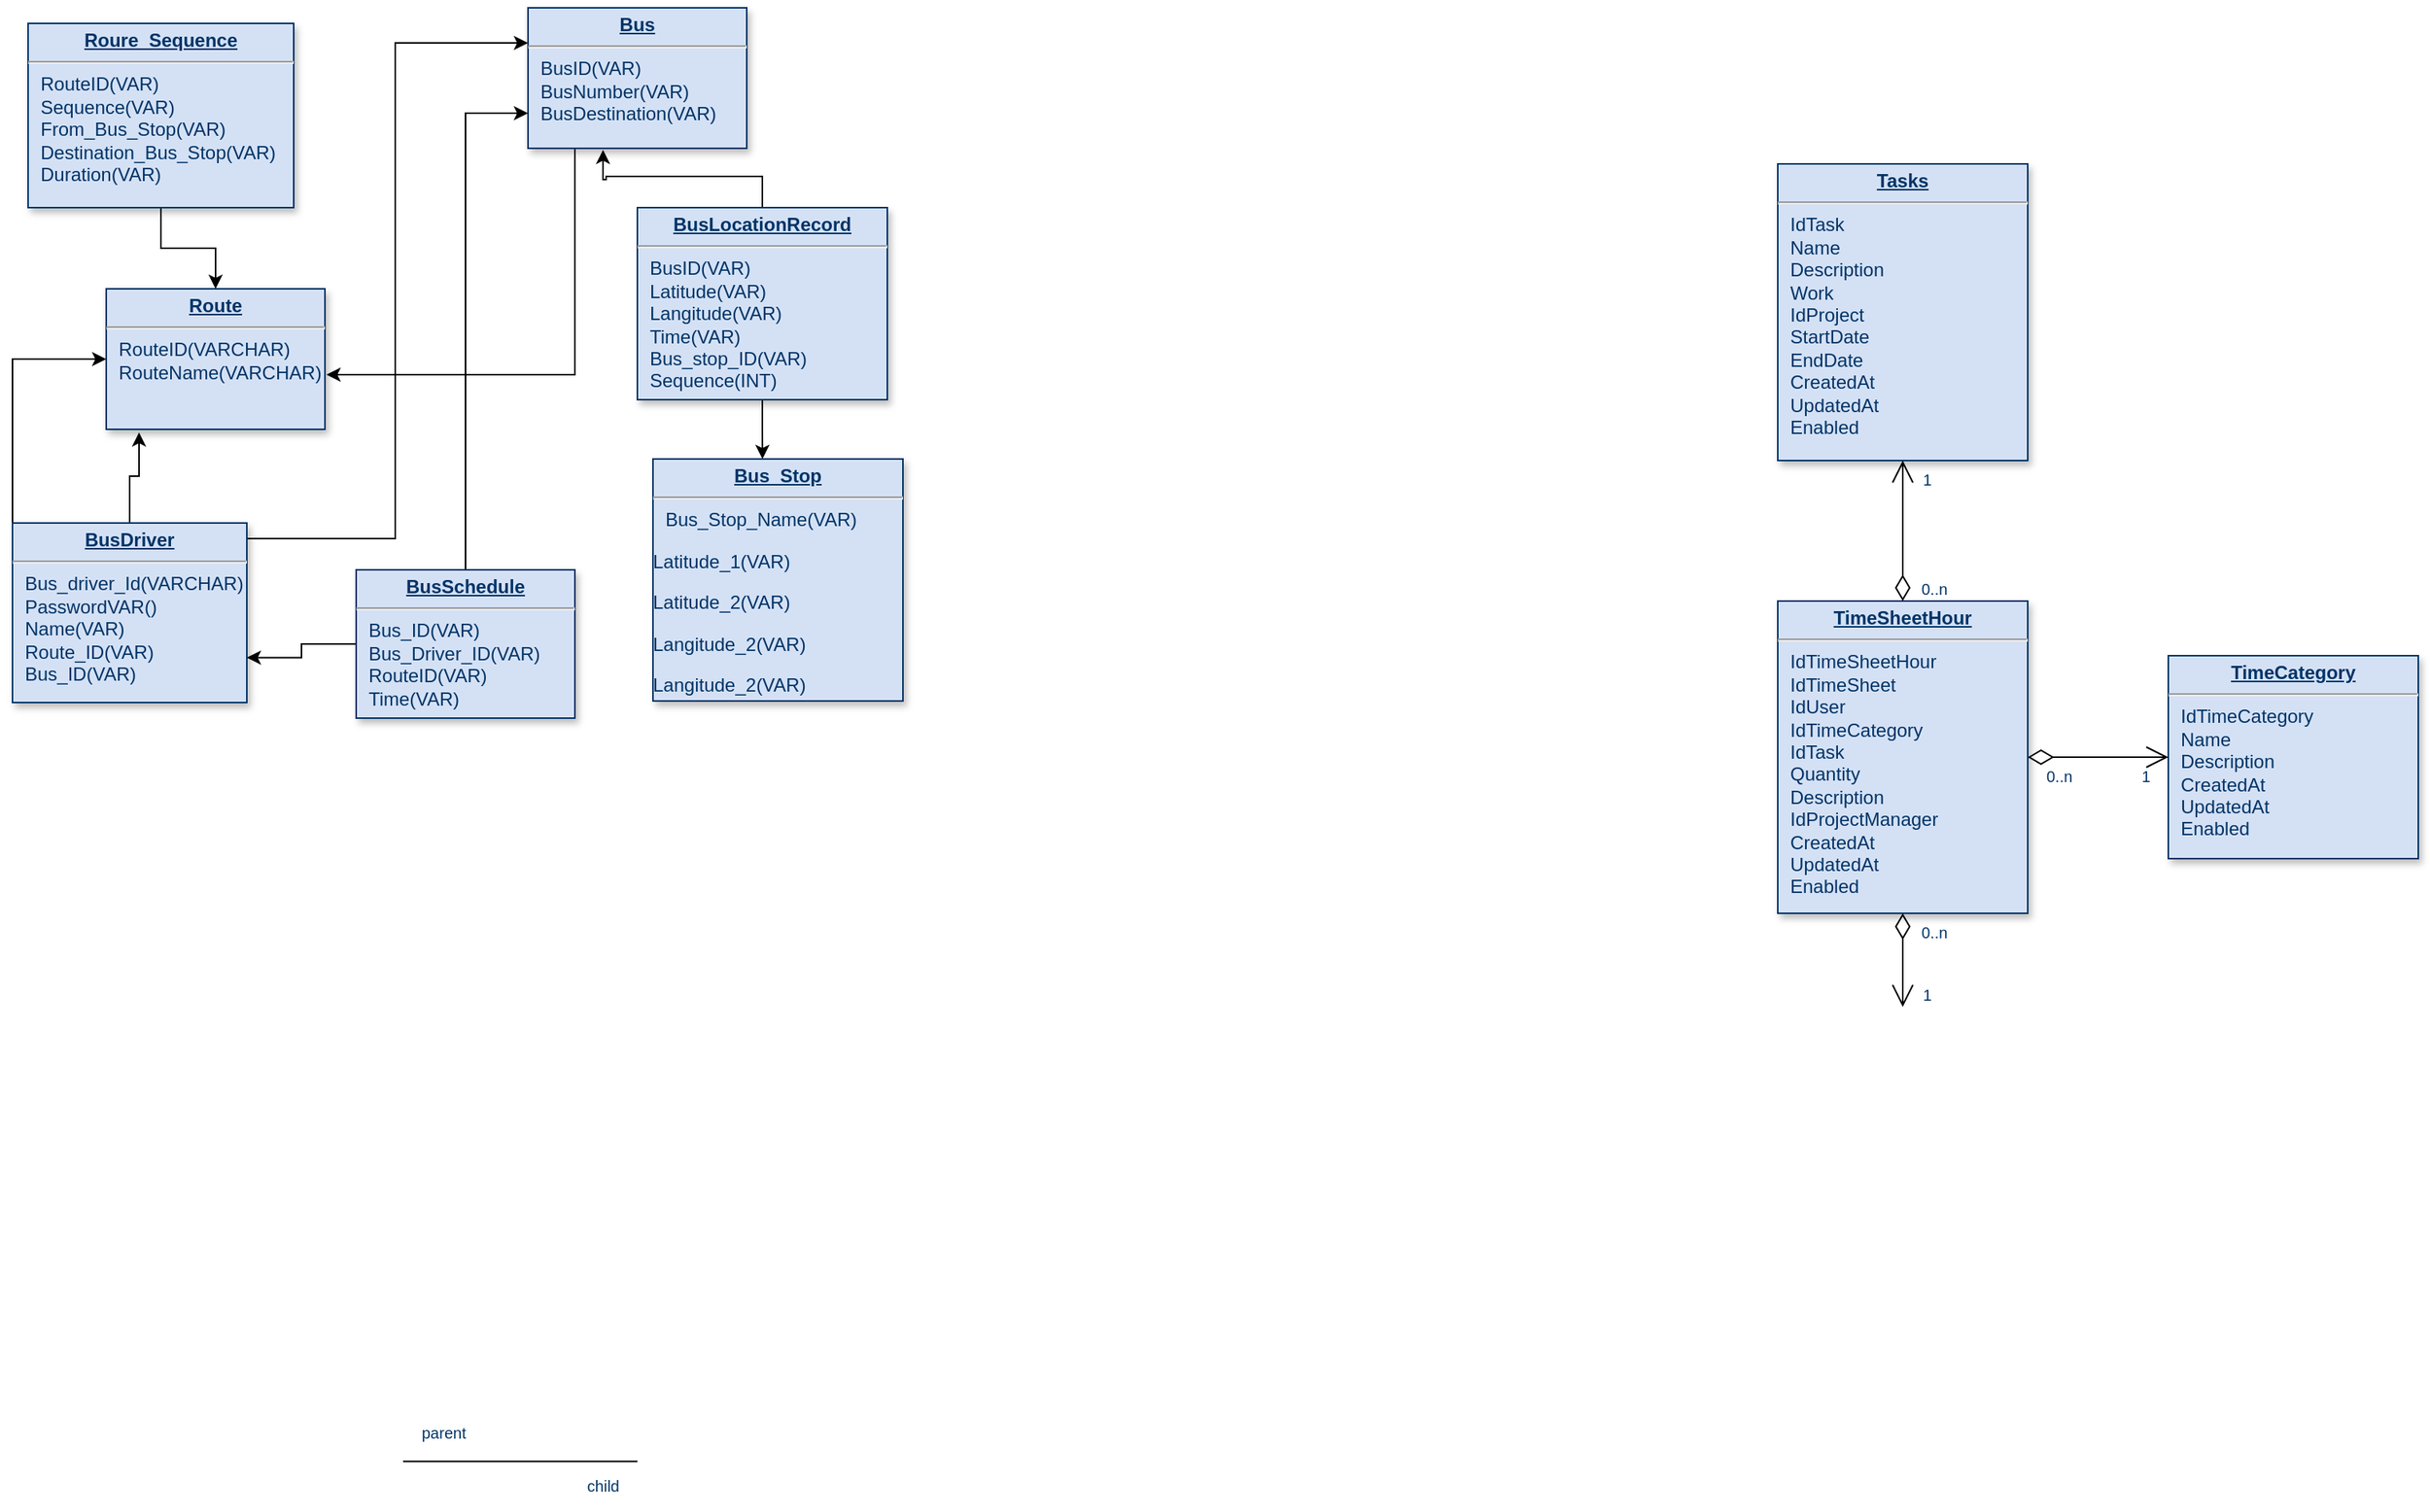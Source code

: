 <mxfile version="10.6.5" type="github"><diagram name="Page-1" id="efa7a0a1-bf9b-a30e-e6df-94a7791c09e9"><mxGraphModel dx="783" dy="490" grid="1" gridSize="10" guides="1" tooltips="1" connect="1" arrows="1" fold="1" page="1" pageScale="1" pageWidth="826" pageHeight="1169" background="#ffffff" math="0" shadow="0"><root><mxCell id="0"/><mxCell id="1" parent="0"/><mxCell id="19" value="&lt;p style=&quot;margin: 0px ; margin-top: 4px ; text-align: center ; text-decoration: underline&quot;&gt;&lt;strong&gt;Route&lt;/strong&gt;&lt;/p&gt;&lt;hr&gt;&lt;p style=&quot;margin: 0px ; margin-left: 8px&quot;&gt;RouteID(VARCHAR)&lt;br&gt;RouteName(VARCHAR)&lt;/p&gt;" style="verticalAlign=top;align=left;overflow=fill;fontSize=12;fontFamily=Helvetica;html=1;strokeColor=#003366;shadow=1;fillColor=#D4E1F5;fontColor=#003366" parent="1" vertex="1"><mxGeometry x="100" y="220" width="140" height="90" as="geometry"/></mxCell><mxCell id="EoaR599s90GUNf9vofIO-117" style="edgeStyle=orthogonalEdgeStyle;rounded=0;orthogonalLoop=1;jettySize=auto;html=1;entryX=0.343;entryY=1.011;entryDx=0;entryDy=0;entryPerimeter=0;" edge="1" parent="1" source="20" target="23"><mxGeometry relative="1" as="geometry"><mxPoint x="460" y="160" as="targetPoint"/></mxGeometry></mxCell><mxCell id="EoaR599s90GUNf9vofIO-119" style="edgeStyle=orthogonalEdgeStyle;rounded=0;orthogonalLoop=1;jettySize=auto;html=1;entryX=0.438;entryY=0;entryDx=0;entryDy=0;entryPerimeter=0;" edge="1" parent="1" source="20" target="29"><mxGeometry relative="1" as="geometry"/></mxCell><mxCell id="20" value="&lt;p style=&quot;margin: 0px ; margin-top: 4px ; text-align: center ; text-decoration: underline&quot;&gt;&lt;b&gt;BusLocationRecord&lt;/b&gt;&lt;/p&gt;&lt;hr&gt;&lt;p style=&quot;margin: 0px ; margin-left: 8px&quot;&gt;BusID(VAR)&lt;/p&gt;&lt;p style=&quot;margin: 0px ; margin-left: 8px&quot;&gt;Latitude(VAR)&lt;/p&gt;&lt;p style=&quot;margin: 0px ; margin-left: 8px&quot;&gt;Langitude(VAR)&lt;/p&gt;&lt;p style=&quot;margin: 0px ; margin-left: 8px&quot;&gt;Time(VAR)&lt;/p&gt;&lt;p style=&quot;margin: 0px ; margin-left: 8px&quot;&gt;Bus_stop_ID(VAR)&lt;/p&gt;&lt;p style=&quot;margin: 0px ; margin-left: 8px&quot;&gt;Sequence(INT)&lt;/p&gt;" style="verticalAlign=top;align=left;overflow=fill;fontSize=12;fontFamily=Helvetica;html=1;strokeColor=#003366;shadow=1;fillColor=#D4E1F5;fontColor=#003366" parent="1" vertex="1"><mxGeometry x="440" y="168" width="160" height="123" as="geometry"/></mxCell><mxCell id="EoaR599s90GUNf9vofIO-118" style="edgeStyle=orthogonalEdgeStyle;rounded=0;orthogonalLoop=1;jettySize=auto;html=1;entryX=0;entryY=0.5;entryDx=0;entryDy=0;" edge="1" parent="1" source="21" target="19"><mxGeometry relative="1" as="geometry"><mxPoint x="70" y="180" as="targetPoint"/><Array as="points"><mxPoint x="40" y="265"/></Array></mxGeometry></mxCell><mxCell id="EoaR599s90GUNf9vofIO-124" style="edgeStyle=orthogonalEdgeStyle;rounded=0;orthogonalLoop=1;jettySize=auto;html=1;entryX=0.15;entryY=1.022;entryDx=0;entryDy=0;entryPerimeter=0;" edge="1" parent="1" source="21" target="19"><mxGeometry relative="1" as="geometry"/></mxCell><mxCell id="EoaR599s90GUNf9vofIO-129" style="edgeStyle=orthogonalEdgeStyle;rounded=0;orthogonalLoop=1;jettySize=auto;html=1;entryX=0;entryY=0.25;entryDx=0;entryDy=0;" edge="1" parent="1" source="21" target="23"><mxGeometry relative="1" as="geometry"><mxPoint x="300" y="70" as="targetPoint"/><Array as="points"><mxPoint x="285" y="380"/><mxPoint x="285" y="63"/></Array></mxGeometry></mxCell><mxCell id="21" value="&lt;p style=&quot;margin: 0px ; margin-top: 4px ; text-align: center ; text-decoration: underline&quot;&gt;&lt;b&gt;BusDriver&lt;/b&gt;&lt;/p&gt;&lt;hr&gt;&lt;p style=&quot;margin: 0px ; margin-left: 8px&quot;&gt;Bus_driver_Id(VARCHAR)&lt;/p&gt;&lt;p style=&quot;margin: 0px ; margin-left: 8px&quot;&gt;PasswordVAR()&lt;/p&gt;&lt;p style=&quot;margin: 0px ; margin-left: 8px&quot;&gt;Name(VAR)&lt;/p&gt;&lt;p style=&quot;margin: 0px ; margin-left: 8px&quot;&gt;Route_ID(VAR)&lt;/p&gt;&lt;p style=&quot;margin: 0px ; margin-left: 8px&quot;&gt;Bus_ID(VAR)&lt;/p&gt;" style="verticalAlign=top;align=left;overflow=fill;fontSize=12;fontFamily=Helvetica;html=1;strokeColor=#003366;shadow=1;fillColor=#D4E1F5;fontColor=#003366" parent="1" vertex="1"><mxGeometry x="40" y="370" width="150" height="115" as="geometry"/></mxCell><mxCell id="EoaR599s90GUNf9vofIO-126" style="edgeStyle=orthogonalEdgeStyle;rounded=0;orthogonalLoop=1;jettySize=auto;html=1;entryX=1.007;entryY=0.611;entryDx=0;entryDy=0;entryPerimeter=0;" edge="1" parent="1" source="23" target="19"><mxGeometry relative="1" as="geometry"><Array as="points"><mxPoint x="400" y="275"/></Array></mxGeometry></mxCell><mxCell id="23" value="&lt;p style=&quot;margin: 0px ; margin-top: 4px ; text-align: center ; text-decoration: underline&quot;&gt;&lt;b&gt;Bus&lt;/b&gt;&lt;/p&gt;&lt;hr&gt;&lt;p style=&quot;margin: 0px ; margin-left: 8px&quot;&gt;BusID(VAR)&lt;/p&gt;&lt;p style=&quot;margin: 0px ; margin-left: 8px&quot;&gt;BusNumber(VAR)&lt;/p&gt;&lt;p style=&quot;margin: 0px ; margin-left: 8px&quot;&gt;BusDestination(VAR)&lt;/p&gt;&lt;p style=&quot;margin: 0px ; margin-left: 8px&quot;&gt;&lt;br&gt;&lt;/p&gt;" style="verticalAlign=top;align=left;overflow=fill;fontSize=12;fontFamily=Helvetica;html=1;strokeColor=#003366;shadow=1;fillColor=#D4E1F5;fontColor=#003366" parent="1" vertex="1"><mxGeometry x="370" y="40" width="140" height="90" as="geometry"/></mxCell><mxCell id="EoaR599s90GUNf9vofIO-121" style="edgeStyle=orthogonalEdgeStyle;rounded=0;orthogonalLoop=1;jettySize=auto;html=1;entryX=0;entryY=0.75;entryDx=0;entryDy=0;" edge="1" parent="1" source="24" target="23"><mxGeometry relative="1" as="geometry"/></mxCell><mxCell id="EoaR599s90GUNf9vofIO-128" style="edgeStyle=orthogonalEdgeStyle;rounded=0;orthogonalLoop=1;jettySize=auto;html=1;entryX=1;entryY=0.75;entryDx=0;entryDy=0;" edge="1" parent="1" source="24" target="21"><mxGeometry relative="1" as="geometry"/></mxCell><mxCell id="24" value="&lt;p style=&quot;margin: 0px ; margin-top: 4px ; text-align: center ; text-decoration: underline&quot;&gt;&lt;b&gt;BusSchedule&lt;/b&gt;&lt;/p&gt;&lt;hr&gt;&lt;p style=&quot;margin: 0px ; margin-left: 8px&quot;&gt;Bus_ID(VAR)&lt;/p&gt;&lt;p style=&quot;margin: 0px ; margin-left: 8px&quot;&gt;Bus_Driver_ID(VAR)&lt;/p&gt;&lt;p style=&quot;margin: 0px ; margin-left: 8px&quot;&gt;RouteID(VAR)&lt;/p&gt;&lt;p style=&quot;margin: 0px ; margin-left: 8px&quot;&gt;Time(VAR)&lt;/p&gt;" style="verticalAlign=top;align=left;overflow=fill;fontSize=12;fontFamily=Helvetica;html=1;strokeColor=#003366;shadow=1;fillColor=#D4E1F5;fontColor=#003366" parent="1" vertex="1"><mxGeometry x="260" y="400" width="140" height="95" as="geometry"/></mxCell><mxCell id="EoaR599s90GUNf9vofIO-115" value="" style="edgeStyle=orthogonalEdgeStyle;rounded=0;orthogonalLoop=1;jettySize=auto;html=1;" edge="1" parent="1" source="25" target="19"><mxGeometry relative="1" as="geometry"/></mxCell><mxCell id="25" value="&lt;p style=&quot;margin: 0px ; margin-top: 4px ; text-align: center ; text-decoration: underline&quot;&gt;&lt;strong&gt;Roure_Sequence&lt;/strong&gt;&lt;/p&gt;&lt;hr&gt;&lt;p style=&quot;margin: 0px ; margin-left: 8px&quot;&gt;RouteID(VAR)&amp;nbsp; &amp;nbsp; &amp;nbsp; &amp;nbsp; &amp;nbsp; &amp;nbsp;&lt;/p&gt;&lt;p style=&quot;margin: 0px ; margin-left: 8px&quot;&gt;Sequence(VAR)&lt;/p&gt;&lt;p style=&quot;margin: 0px ; margin-left: 8px&quot;&gt;From_Bus_Stop(VAR&lt;span&gt;)&lt;/span&gt;&lt;/p&gt;&lt;p style=&quot;margin: 0px ; margin-left: 8px&quot;&gt;&lt;span&gt;Destination_Bus_Stop(VAR)&lt;/span&gt;&lt;/p&gt;&lt;p style=&quot;margin: 0px ; margin-left: 8px&quot;&gt;&lt;span&gt;Duration(VAR)&lt;/span&gt;&lt;/p&gt;" style="verticalAlign=top;align=left;overflow=fill;fontSize=12;fontFamily=Helvetica;html=1;strokeColor=#003366;shadow=1;fillColor=#D4E1F5;fontColor=#003366" parent="1" vertex="1"><mxGeometry x="50" y="50" width="170" height="118" as="geometry"/></mxCell><mxCell id="27" value="&lt;p style=&quot;margin: 0px; margin-top: 4px; text-align: center; text-decoration: underline;&quot;&gt;&lt;strong&gt;TimeSheetHour&lt;/strong&gt;&lt;/p&gt;&lt;hr /&gt;&lt;p style=&quot;margin: 0px; margin-left: 8px;&quot;&gt;IdTimeSheetHour&lt;br /&gt;IdTimeSheet&lt;/p&gt;&lt;p style=&quot;margin: 0px; margin-left: 8px;&quot;&gt;IdUser&lt;/p&gt;&lt;p style=&quot;margin: 0px; margin-left: 8px;&quot;&gt;IdTimeCategory&lt;/p&gt;&lt;p style=&quot;margin: 0px; margin-left: 8px;&quot;&gt;IdTask&lt;/p&gt;&lt;p style=&quot;margin: 0px; margin-left: 8px;&quot;&gt;Quantity&lt;/p&gt;&lt;p style=&quot;margin: 0px; margin-left: 8px;&quot;&gt;Description&lt;/p&gt;&lt;p style=&quot;margin: 0px; margin-left: 8px;&quot;&gt;IdProjectManager&lt;/p&gt;&lt;p style=&quot;margin: 0px; margin-left: 8px;&quot;&gt;CreatedAt&lt;/p&gt;&lt;p style=&quot;margin: 0px; margin-left: 8px;&quot;&gt;UpdatedAt&lt;/p&gt;&lt;p style=&quot;margin: 0px; margin-left: 8px;&quot;&gt;Enabled&lt;/p&gt;" style="verticalAlign=top;align=left;overflow=fill;fontSize=12;fontFamily=Helvetica;html=1;strokeColor=#003366;shadow=1;fillColor=#D4E1F5;fontColor=#003366" parent="1" vertex="1"><mxGeometry x="1170" y="420.0" width="160" height="200" as="geometry"/></mxCell><mxCell id="29" value="&lt;p style=&quot;margin: 0px ; margin-top: 4px ; text-align: center ; text-decoration: underline&quot;&gt;&lt;b&gt;Bus_Stop&lt;/b&gt;&lt;/p&gt;&lt;hr&gt;&lt;p style=&quot;margin: 0px ; margin-left: 8px&quot;&gt;Bus_Stop_Name(VAR)&lt;/p&gt;&lt;p&gt;Latitude_1(VAR)&lt;/p&gt;&lt;p&gt;Latitude_2(VAR)&lt;/p&gt;&lt;p&gt;Langitude_2(VAR)&lt;/p&gt;&lt;p&gt;Langitude_2(VAR)&lt;/p&gt;" style="verticalAlign=top;align=left;overflow=fill;fontSize=12;fontFamily=Helvetica;html=1;strokeColor=#003366;shadow=1;fillColor=#D4E1F5;fontColor=#003366" parent="1" vertex="1"><mxGeometry x="450" y="329" width="160" height="155" as="geometry"/></mxCell><mxCell id="30" value="&lt;p style=&quot;margin: 0px; margin-top: 4px; text-align: center; text-decoration: underline;&quot;&gt;&lt;strong&gt;TimeCategory&lt;/strong&gt;&lt;/p&gt;&lt;hr /&gt;&lt;p style=&quot;margin: 0px; margin-left: 8px;&quot;&gt;IdTimeCategory&lt;/p&gt;&lt;p style=&quot;margin: 0px; margin-left: 8px;&quot;&gt;Name&lt;/p&gt;&lt;p style=&quot;margin: 0px; margin-left: 8px;&quot;&gt;Description&lt;/p&gt;&lt;p style=&quot;margin: 0px; margin-left: 8px;&quot;&gt;CreatedAt&lt;/p&gt;&lt;p style=&quot;margin: 0px; margin-left: 8px;&quot;&gt;UpdatedAt&lt;/p&gt;&lt;p style=&quot;margin: 0px; margin-left: 8px;&quot;&gt;Enabled&lt;/p&gt;" style="verticalAlign=top;align=left;overflow=fill;fontSize=12;fontFamily=Helvetica;html=1;strokeColor=#003366;shadow=1;fillColor=#D4E1F5;fontColor=#003366" parent="1" vertex="1"><mxGeometry x="1420.0" y="455.0" width="160" height="130" as="geometry"/></mxCell><mxCell id="35" value="&lt;p style=&quot;margin: 0px; margin-top: 4px; text-align: center; text-decoration: underline;&quot;&gt;&lt;strong&gt;Tasks&lt;/strong&gt;&lt;/p&gt;&lt;hr /&gt;&lt;p style=&quot;margin: 0px; margin-left: 8px;&quot;&gt;IdTask&lt;/p&gt;&lt;p style=&quot;margin: 0px; margin-left: 8px;&quot;&gt;Name&lt;/p&gt;&lt;p style=&quot;margin: 0px; margin-left: 8px;&quot;&gt;Description&lt;/p&gt;&lt;p style=&quot;margin: 0px; margin-left: 8px;&quot;&gt;Work&lt;/p&gt;&lt;p style=&quot;margin: 0px; margin-left: 8px;&quot;&gt;IdProject&lt;/p&gt;&lt;p style=&quot;margin: 0px; margin-left: 8px;&quot;&gt;StartDate&lt;/p&gt;&lt;p style=&quot;margin: 0px; margin-left: 8px;&quot;&gt;EndDate&lt;/p&gt;&lt;p style=&quot;margin: 0px; margin-left: 8px;&quot;&gt;CreatedAt&lt;/p&gt;&lt;p style=&quot;margin: 0px; margin-left: 8px;&quot;&gt;UpdatedAt&lt;/p&gt;&lt;p style=&quot;margin: 0px; margin-left: 8px;&quot;&gt;Enabled&lt;/p&gt;" style="verticalAlign=top;align=left;overflow=fill;fontSize=12;fontFamily=Helvetica;html=1;strokeColor=#003366;shadow=1;fillColor=#D4E1F5;fontColor=#003366" parent="1" vertex="1"><mxGeometry x="1170" y="140.0" width="160" height="190" as="geometry"/></mxCell><mxCell id="57" value="" style="endArrow=open;endSize=12;startArrow=diamondThin;startSize=14;startFill=0;edgeStyle=orthogonalEdgeStyle" parent="1" source="27" edge="1"><mxGeometry x="1269.36" y="180" as="geometry"><mxPoint x="1269.36" y="180" as="sourcePoint"/><mxPoint x="1250" y="680" as="targetPoint"/></mxGeometry></mxCell><mxCell id="58" value="0..n" style="resizable=0;align=left;verticalAlign=top;labelBackgroundColor=#ffffff;fontSize=10;strokeColor=#003366;shadow=1;fillColor=#D4E1F5;fontColor=#003366" parent="57" connectable="0" vertex="1"><mxGeometry x="-1" relative="1" as="geometry"><mxPoint x="10" as="offset"/></mxGeometry></mxCell><mxCell id="59" value="1" style="resizable=0;align=right;verticalAlign=top;labelBackgroundColor=#ffffff;fontSize=10;strokeColor=#003366;shadow=1;fillColor=#D4E1F5;fontColor=#003366" parent="57" connectable="0" vertex="1"><mxGeometry x="1" relative="1" as="geometry"><mxPoint x="20" y="-20" as="offset"/></mxGeometry></mxCell><mxCell id="78" value="" style="endArrow=open;endSize=12;startArrow=diamondThin;startSize=14;startFill=0;edgeStyle=orthogonalEdgeStyle" parent="1" source="27" target="30" edge="1"><mxGeometry x="1309.36" y="540" as="geometry"><mxPoint x="1309.36" y="540" as="sourcePoint"/><mxPoint x="1469.36" y="540" as="targetPoint"/></mxGeometry></mxCell><mxCell id="79" value="0..n" style="resizable=0;align=left;verticalAlign=top;labelBackgroundColor=#ffffff;fontSize=10;strokeColor=#003366;shadow=1;fillColor=#D4E1F5;fontColor=#003366" parent="78" connectable="0" vertex="1"><mxGeometry x="-1" relative="1" as="geometry"><mxPoint x="10" as="offset"/></mxGeometry></mxCell><mxCell id="80" value="1" style="resizable=0;align=right;verticalAlign=top;labelBackgroundColor=#ffffff;fontSize=10;strokeColor=#003366;shadow=1;fillColor=#D4E1F5;fontColor=#003366" parent="78" connectable="0" vertex="1"><mxGeometry x="1" relative="1" as="geometry"><mxPoint x="-10" as="offset"/></mxGeometry></mxCell><mxCell id="81" value="" style="endArrow=open;endSize=12;startArrow=diamondThin;startSize=14;startFill=0;edgeStyle=orthogonalEdgeStyle" parent="1" source="27" target="35" edge="1"><mxGeometry x="1119.36" y="540" as="geometry"><mxPoint x="1119.36" y="540" as="sourcePoint"/><mxPoint x="1279.36" y="540" as="targetPoint"/></mxGeometry></mxCell><mxCell id="82" value="0..n" style="resizable=0;align=left;verticalAlign=top;labelBackgroundColor=#ffffff;fontSize=10;strokeColor=#003366;shadow=1;fillColor=#D4E1F5;fontColor=#003366" parent="81" connectable="0" vertex="1"><mxGeometry x="-1" relative="1" as="geometry"><mxPoint x="10" y="-20" as="offset"/></mxGeometry></mxCell><mxCell id="83" value="1" style="resizable=0;align=right;verticalAlign=top;labelBackgroundColor=#ffffff;fontSize=10;strokeColor=#003366;shadow=1;fillColor=#D4E1F5;fontColor=#003366" parent="81" connectable="0" vertex="1"><mxGeometry x="1" relative="1" as="geometry"><mxPoint x="20" as="offset"/></mxGeometry></mxCell><mxCell id="107" value="" style="endArrow=none;edgeStyle=orthogonalEdgeStyle;" parent="1" edge="1"><mxGeometry x="190" y="950" as="geometry"><mxPoint x="290" y="971.16" as="sourcePoint"/><mxPoint x="440" y="971.16" as="targetPoint"/></mxGeometry></mxCell><mxCell id="108" value="parent" style="resizable=0;align=left;verticalAlign=bottom;labelBackgroundColor=#ffffff;fontSize=10;strokeColor=#003366;shadow=1;fillColor=#D4E1F5;fontColor=#003366" parent="107" connectable="0" vertex="1"><mxGeometry x="-1" relative="1" as="geometry"><mxPoint x="10" y="-10" as="offset"/></mxGeometry></mxCell><mxCell id="109" value="child" style="resizable=0;align=right;verticalAlign=bottom;labelBackgroundColor=#ffffff;fontSize=10;strokeColor=#003366;shadow=1;fillColor=#D4E1F5;fontColor=#003366" parent="107" connectable="0" vertex="1"><mxGeometry x="1" relative="1" as="geometry"><mxPoint x="-10" y="23.84" as="offset"/></mxGeometry></mxCell></root></mxGraphModel></diagram></mxfile>